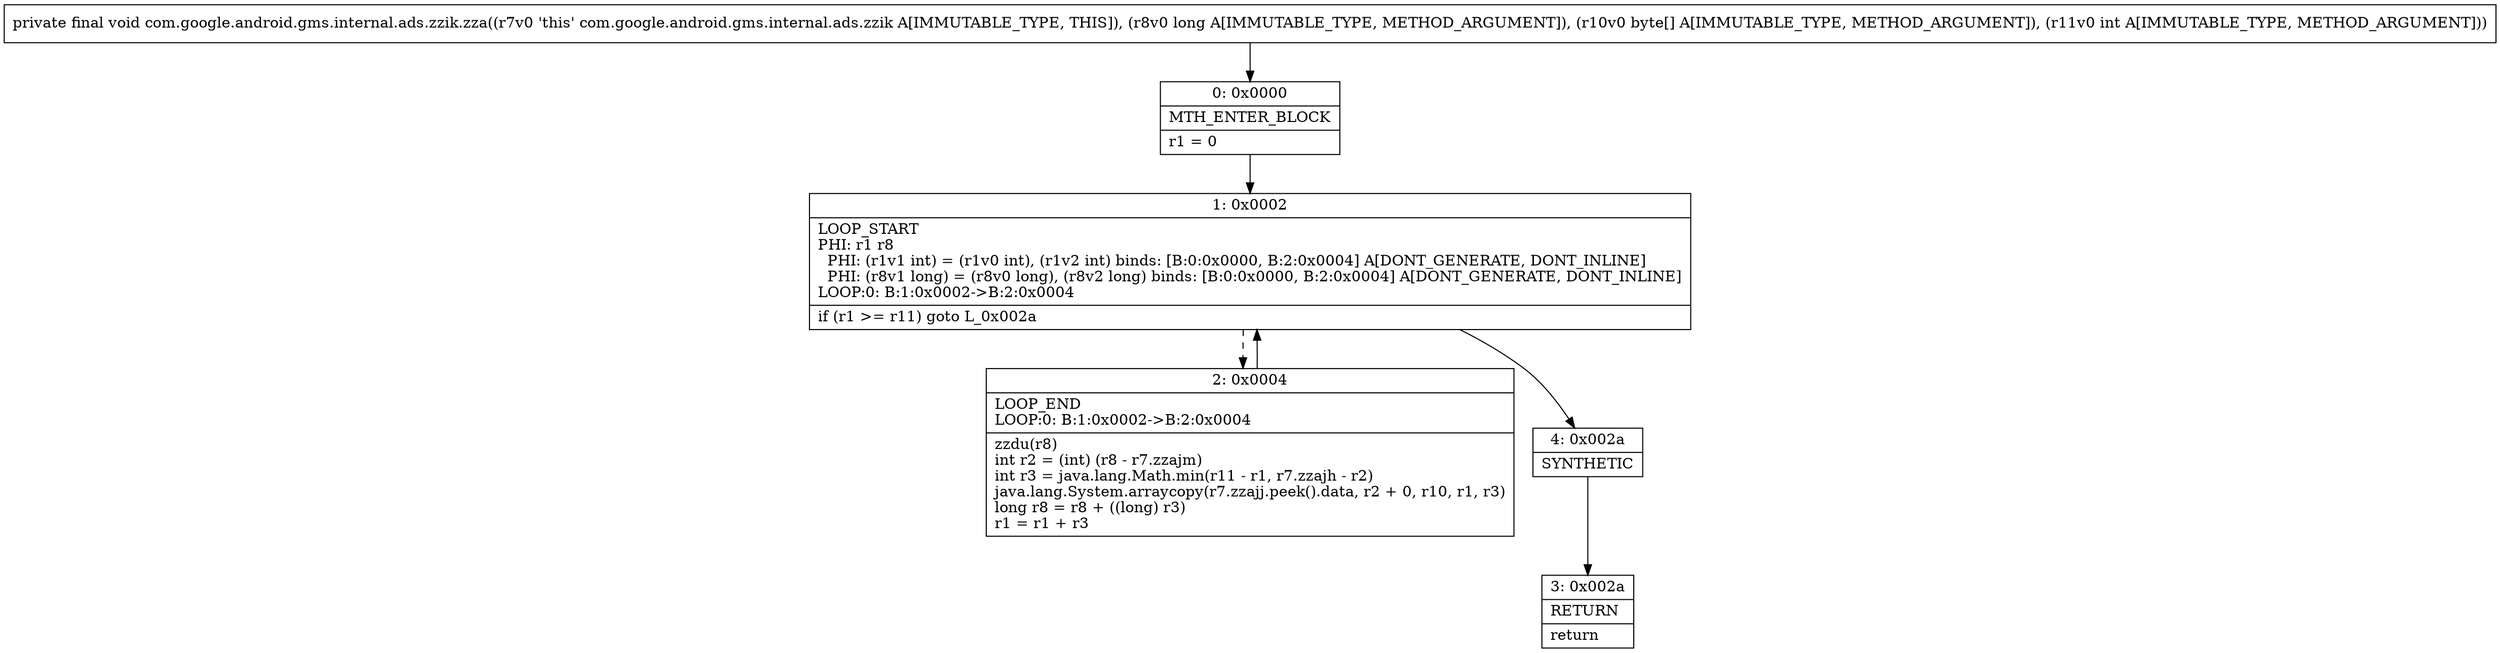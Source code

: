 digraph "CFG forcom.google.android.gms.internal.ads.zzik.zza(J[BI)V" {
Node_0 [shape=record,label="{0\:\ 0x0000|MTH_ENTER_BLOCK\l|r1 = 0\l}"];
Node_1 [shape=record,label="{1\:\ 0x0002|LOOP_START\lPHI: r1 r8 \l  PHI: (r1v1 int) = (r1v0 int), (r1v2 int) binds: [B:0:0x0000, B:2:0x0004] A[DONT_GENERATE, DONT_INLINE]\l  PHI: (r8v1 long) = (r8v0 long), (r8v2 long) binds: [B:0:0x0000, B:2:0x0004] A[DONT_GENERATE, DONT_INLINE]\lLOOP:0: B:1:0x0002\-\>B:2:0x0004\l|if (r1 \>= r11) goto L_0x002a\l}"];
Node_2 [shape=record,label="{2\:\ 0x0004|LOOP_END\lLOOP:0: B:1:0x0002\-\>B:2:0x0004\l|zzdu(r8)\lint r2 = (int) (r8 \- r7.zzajm)\lint r3 = java.lang.Math.min(r11 \- r1, r7.zzajh \- r2)\ljava.lang.System.arraycopy(r7.zzajj.peek().data, r2 + 0, r10, r1, r3)\llong r8 = r8 + ((long) r3)\lr1 = r1 + r3\l}"];
Node_3 [shape=record,label="{3\:\ 0x002a|RETURN\l|return\l}"];
Node_4 [shape=record,label="{4\:\ 0x002a|SYNTHETIC\l}"];
MethodNode[shape=record,label="{private final void com.google.android.gms.internal.ads.zzik.zza((r7v0 'this' com.google.android.gms.internal.ads.zzik A[IMMUTABLE_TYPE, THIS]), (r8v0 long A[IMMUTABLE_TYPE, METHOD_ARGUMENT]), (r10v0 byte[] A[IMMUTABLE_TYPE, METHOD_ARGUMENT]), (r11v0 int A[IMMUTABLE_TYPE, METHOD_ARGUMENT])) }"];
MethodNode -> Node_0;
Node_0 -> Node_1;
Node_1 -> Node_2[style=dashed];
Node_1 -> Node_4;
Node_2 -> Node_1;
Node_4 -> Node_3;
}

